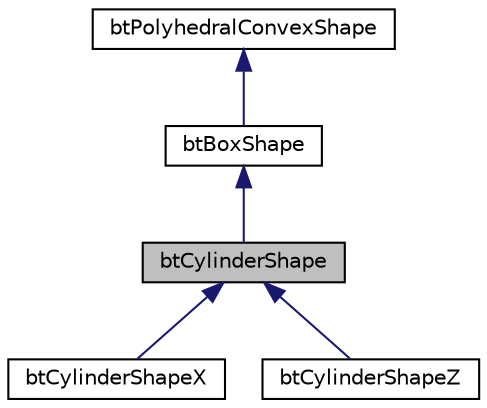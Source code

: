 digraph G
{
  edge [fontname="Helvetica",fontsize="10",labelfontname="Helvetica",labelfontsize="10"];
  node [fontname="Helvetica",fontsize="10",shape=record];
  Node1 [label="btCylinderShape",height=0.2,width=0.4,color="black", fillcolor="grey75", style="filled" fontcolor="black"];
  Node2 -> Node1 [dir="back",color="midnightblue",fontsize="10",style="solid",fontname="Helvetica"];
  Node2 [label="btBoxShape",height=0.2,width=0.4,color="black", fillcolor="white", style="filled",URL="$classbtBoxShape.html",tooltip="btBoxShape implements both a feature based (vertex/edge/plane) and implicit (getSupportingVertex) Box..."];
  Node3 -> Node2 [dir="back",color="midnightblue",fontsize="10",style="solid",fontname="Helvetica"];
  Node3 [label="btPolyhedralConvexShape",height=0.2,width=0.4,color="black", fillcolor="white", style="filled",URL="$classbtPolyhedralConvexShape.html",tooltip="PolyhedralConvexShape is an interface class for feature based (vertex/edge/face) convex shapes..."];
  Node1 -> Node4 [dir="back",color="midnightblue",fontsize="10",style="solid",fontname="Helvetica"];
  Node4 [label="btCylinderShapeX",height=0.2,width=0.4,color="black", fillcolor="white", style="filled",URL="$classbtCylinderShapeX.html"];
  Node1 -> Node5 [dir="back",color="midnightblue",fontsize="10",style="solid",fontname="Helvetica"];
  Node5 [label="btCylinderShapeZ",height=0.2,width=0.4,color="black", fillcolor="white", style="filled",URL="$classbtCylinderShapeZ.html"];
}

